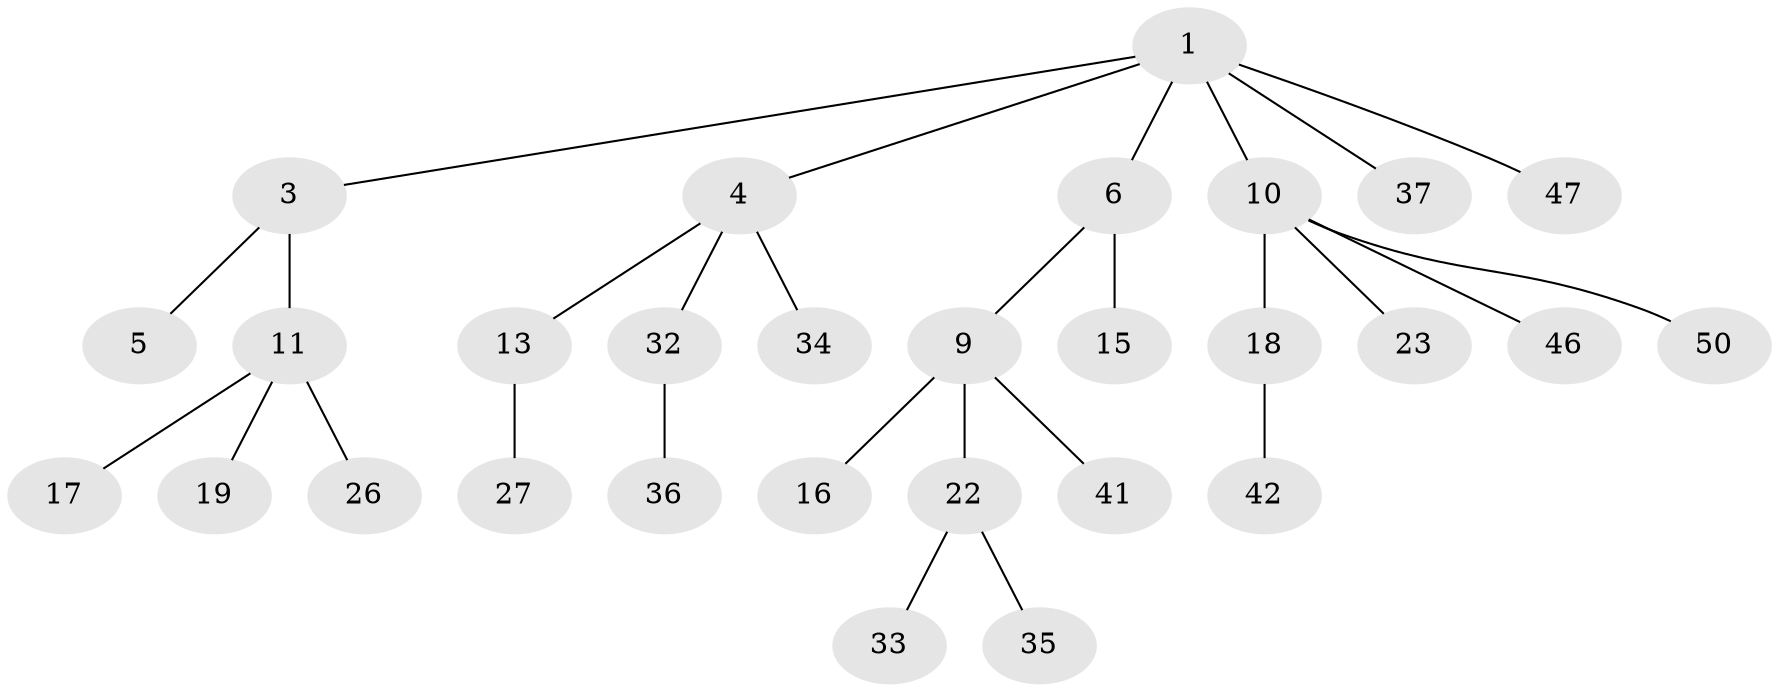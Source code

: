 // original degree distribution, {4: 0.13559322033898305, 5: 0.05084745762711865, 3: 0.06779661016949153, 2: 0.22033898305084745, 1: 0.5254237288135594}
// Generated by graph-tools (version 1.1) at 2025/15/03/09/25 04:15:40]
// undirected, 29 vertices, 28 edges
graph export_dot {
graph [start="1"]
  node [color=gray90,style=filled];
  1 [super="+2+39"];
  3;
  4 [super="+8"];
  5 [super="+7"];
  6 [super="+21"];
  9;
  10 [super="+28"];
  11 [super="+12"];
  13;
  15 [super="+57"];
  16 [super="+31"];
  17 [super="+24"];
  18 [super="+40+29+51+20"];
  19;
  22 [super="+44"];
  23;
  26 [super="+48"];
  27;
  32;
  33;
  34 [super="+43+54+56"];
  35;
  36;
  37;
  41;
  42;
  46;
  47;
  50;
  1 -- 3;
  1 -- 6;
  1 -- 4;
  1 -- 37;
  1 -- 10;
  1 -- 47;
  3 -- 5;
  3 -- 11;
  4 -- 13;
  4 -- 32;
  4 -- 34;
  6 -- 9;
  6 -- 15;
  9 -- 16;
  9 -- 22;
  9 -- 41;
  10 -- 18;
  10 -- 23;
  10 -- 46;
  10 -- 50;
  11 -- 19;
  11 -- 26;
  11 -- 17;
  13 -- 27;
  18 -- 42;
  22 -- 33;
  22 -- 35;
  32 -- 36;
}
